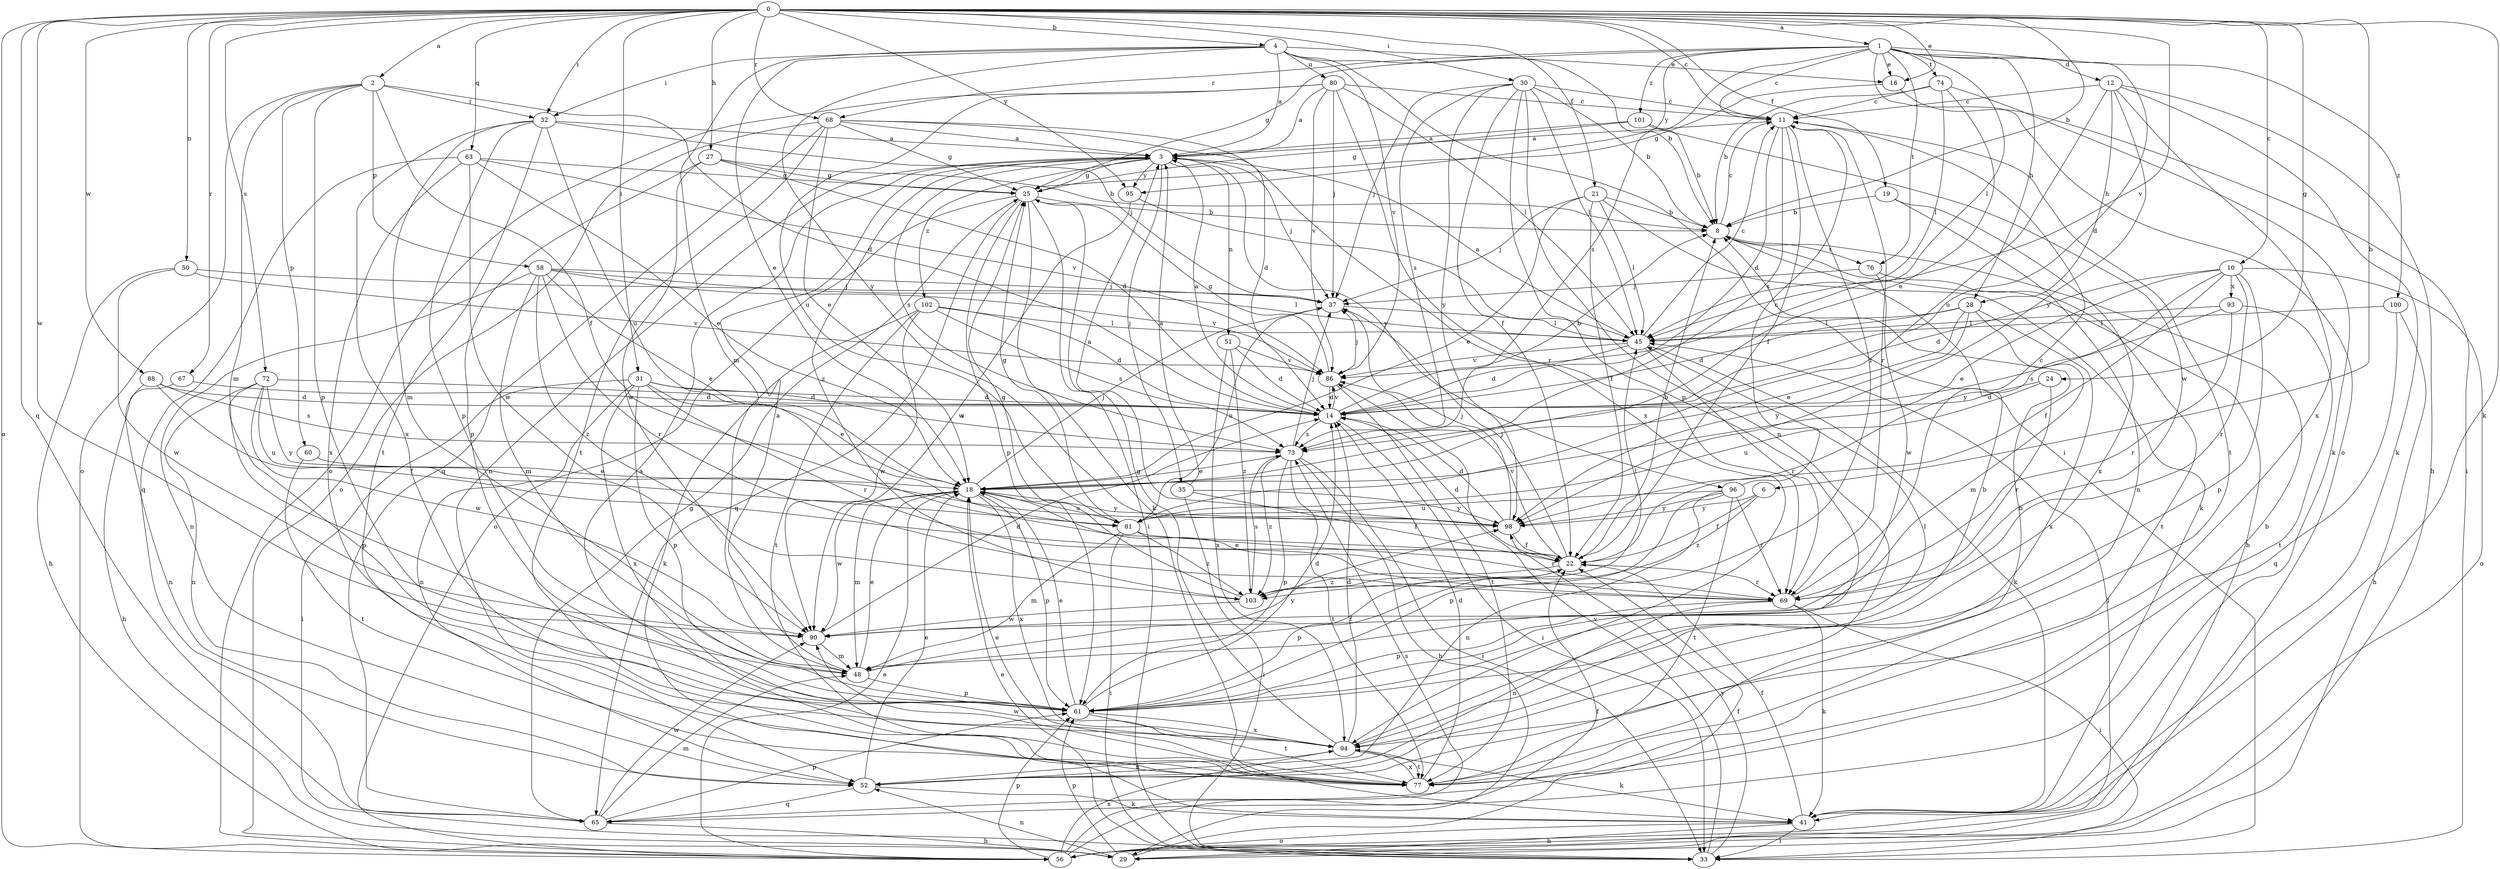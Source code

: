 strict digraph  {
0;
1;
2;
3;
4;
6;
8;
10;
11;
12;
14;
16;
18;
19;
21;
22;
24;
25;
27;
28;
29;
30;
31;
32;
33;
35;
37;
41;
45;
48;
50;
51;
52;
56;
58;
60;
61;
63;
65;
67;
68;
69;
72;
73;
74;
76;
77;
80;
81;
86;
88;
90;
93;
94;
95;
96;
98;
100;
101;
102;
103;
0 -> 1  [label=a];
0 -> 2  [label=a];
0 -> 4  [label=b];
0 -> 6  [label=b];
0 -> 8  [label=b];
0 -> 10  [label=c];
0 -> 11  [label=c];
0 -> 16  [label=e];
0 -> 19  [label=f];
0 -> 21  [label=f];
0 -> 24  [label=g];
0 -> 27  [label=h];
0 -> 30  [label=i];
0 -> 31  [label=i];
0 -> 32  [label=i];
0 -> 41  [label=k];
0 -> 50  [label=n];
0 -> 56  [label=o];
0 -> 63  [label=q];
0 -> 65  [label=q];
0 -> 67  [label=r];
0 -> 68  [label=r];
0 -> 72  [label=s];
0 -> 86  [label=v];
0 -> 88  [label=w];
0 -> 90  [label=w];
0 -> 95  [label=y];
1 -> 11  [label=c];
1 -> 12  [label=d];
1 -> 14  [label=d];
1 -> 16  [label=e];
1 -> 25  [label=g];
1 -> 28  [label=h];
1 -> 45  [label=l];
1 -> 56  [label=o];
1 -> 68  [label=r];
1 -> 73  [label=s];
1 -> 74  [label=t];
1 -> 76  [label=t];
1 -> 95  [label=y];
1 -> 100  [label=z];
1 -> 101  [label=z];
2 -> 14  [label=d];
2 -> 22  [label=f];
2 -> 32  [label=i];
2 -> 48  [label=m];
2 -> 56  [label=o];
2 -> 58  [label=p];
2 -> 60  [label=p];
2 -> 61  [label=p];
3 -> 25  [label=g];
3 -> 35  [label=j];
3 -> 37  [label=j];
3 -> 51  [label=n];
3 -> 52  [label=n];
3 -> 73  [label=s];
3 -> 95  [label=y];
3 -> 96  [label=y];
3 -> 102  [label=z];
3 -> 103  [label=z];
4 -> 3  [label=a];
4 -> 8  [label=b];
4 -> 16  [label=e];
4 -> 18  [label=e];
4 -> 32  [label=i];
4 -> 33  [label=i];
4 -> 48  [label=m];
4 -> 80  [label=u];
4 -> 86  [label=v];
4 -> 98  [label=y];
6 -> 22  [label=f];
6 -> 98  [label=y];
6 -> 103  [label=z];
8 -> 11  [label=c];
8 -> 76  [label=t];
10 -> 14  [label=d];
10 -> 18  [label=e];
10 -> 22  [label=f];
10 -> 56  [label=o];
10 -> 61  [label=p];
10 -> 69  [label=r];
10 -> 93  [label=x];
10 -> 98  [label=y];
11 -> 3  [label=a];
11 -> 14  [label=d];
11 -> 22  [label=f];
11 -> 69  [label=r];
11 -> 73  [label=s];
11 -> 77  [label=t];
11 -> 103  [label=z];
12 -> 11  [label=c];
12 -> 28  [label=h];
12 -> 29  [label=h];
12 -> 41  [label=k];
12 -> 81  [label=u];
12 -> 94  [label=x];
12 -> 98  [label=y];
14 -> 3  [label=a];
14 -> 8  [label=b];
14 -> 33  [label=i];
14 -> 73  [label=s];
14 -> 86  [label=v];
16 -> 25  [label=g];
16 -> 33  [label=i];
18 -> 37  [label=j];
18 -> 48  [label=m];
18 -> 61  [label=p];
18 -> 81  [label=u];
18 -> 90  [label=w];
18 -> 94  [label=x];
18 -> 98  [label=y];
19 -> 8  [label=b];
19 -> 52  [label=n];
19 -> 94  [label=x];
21 -> 8  [label=b];
21 -> 18  [label=e];
21 -> 22  [label=f];
21 -> 37  [label=j];
21 -> 41  [label=k];
21 -> 45  [label=l];
22 -> 8  [label=b];
22 -> 14  [label=d];
22 -> 37  [label=j];
22 -> 61  [label=p];
22 -> 69  [label=r];
22 -> 86  [label=v];
22 -> 103  [label=z];
24 -> 14  [label=d];
24 -> 69  [label=r];
24 -> 81  [label=u];
25 -> 8  [label=b];
25 -> 33  [label=i];
25 -> 41  [label=k];
25 -> 56  [label=o];
25 -> 61  [label=p];
25 -> 65  [label=q];
27 -> 8  [label=b];
27 -> 14  [label=d];
27 -> 25  [label=g];
27 -> 61  [label=p];
27 -> 90  [label=w];
28 -> 14  [label=d];
28 -> 18  [label=e];
28 -> 45  [label=l];
28 -> 48  [label=m];
28 -> 94  [label=x];
28 -> 98  [label=y];
29 -> 22  [label=f];
29 -> 52  [label=n];
29 -> 61  [label=p];
30 -> 8  [label=b];
30 -> 11  [label=c];
30 -> 22  [label=f];
30 -> 37  [label=j];
30 -> 45  [label=l];
30 -> 52  [label=n];
30 -> 61  [label=p];
30 -> 73  [label=s];
30 -> 98  [label=y];
31 -> 14  [label=d];
31 -> 18  [label=e];
31 -> 33  [label=i];
31 -> 52  [label=n];
31 -> 61  [label=p];
31 -> 69  [label=r];
31 -> 73  [label=s];
31 -> 94  [label=x];
32 -> 3  [label=a];
32 -> 37  [label=j];
32 -> 48  [label=m];
32 -> 61  [label=p];
32 -> 77  [label=t];
32 -> 81  [label=u];
32 -> 94  [label=x];
33 -> 18  [label=e];
33 -> 86  [label=v];
33 -> 98  [label=y];
35 -> 3  [label=a];
35 -> 22  [label=f];
35 -> 33  [label=i];
35 -> 98  [label=y];
37 -> 45  [label=l];
37 -> 81  [label=u];
41 -> 22  [label=f];
41 -> 29  [label=h];
41 -> 33  [label=i];
41 -> 56  [label=o];
45 -> 3  [label=a];
45 -> 11  [label=c];
45 -> 14  [label=d];
45 -> 41  [label=k];
45 -> 69  [label=r];
45 -> 86  [label=v];
48 -> 3  [label=a];
48 -> 18  [label=e];
48 -> 22  [label=f];
48 -> 61  [label=p];
48 -> 98  [label=y];
50 -> 29  [label=h];
50 -> 37  [label=j];
50 -> 86  [label=v];
50 -> 90  [label=w];
51 -> 14  [label=d];
51 -> 86  [label=v];
51 -> 94  [label=x];
51 -> 103  [label=z];
52 -> 18  [label=e];
52 -> 41  [label=k];
52 -> 65  [label=q];
56 -> 8  [label=b];
56 -> 18  [label=e];
56 -> 22  [label=f];
56 -> 45  [label=l];
56 -> 61  [label=p];
56 -> 73  [label=s];
56 -> 94  [label=x];
58 -> 18  [label=e];
58 -> 37  [label=j];
58 -> 45  [label=l];
58 -> 48  [label=m];
58 -> 52  [label=n];
58 -> 69  [label=r];
58 -> 86  [label=v];
58 -> 103  [label=z];
60 -> 18  [label=e];
60 -> 77  [label=t];
61 -> 14  [label=d];
61 -> 18  [label=e];
61 -> 45  [label=l];
61 -> 77  [label=t];
61 -> 94  [label=x];
63 -> 18  [label=e];
63 -> 25  [label=g];
63 -> 65  [label=q];
63 -> 86  [label=v];
63 -> 90  [label=w];
63 -> 94  [label=x];
65 -> 8  [label=b];
65 -> 25  [label=g];
65 -> 29  [label=h];
65 -> 48  [label=m];
65 -> 61  [label=p];
65 -> 90  [label=w];
67 -> 14  [label=d];
67 -> 29  [label=h];
68 -> 3  [label=a];
68 -> 14  [label=d];
68 -> 18  [label=e];
68 -> 25  [label=g];
68 -> 56  [label=o];
68 -> 65  [label=q];
68 -> 69  [label=r];
68 -> 77  [label=t];
69 -> 11  [label=c];
69 -> 18  [label=e];
69 -> 33  [label=i];
69 -> 41  [label=k];
69 -> 52  [label=n];
69 -> 61  [label=p];
72 -> 14  [label=d];
72 -> 52  [label=n];
72 -> 61  [label=p];
72 -> 81  [label=u];
72 -> 90  [label=w];
72 -> 98  [label=y];
73 -> 18  [label=e];
73 -> 29  [label=h];
73 -> 33  [label=i];
73 -> 37  [label=j];
73 -> 61  [label=p];
73 -> 77  [label=t];
73 -> 103  [label=z];
74 -> 8  [label=b];
74 -> 11  [label=c];
74 -> 18  [label=e];
74 -> 41  [label=k];
74 -> 45  [label=l];
76 -> 37  [label=j];
76 -> 77  [label=t];
76 -> 90  [label=w];
77 -> 3  [label=a];
77 -> 8  [label=b];
77 -> 14  [label=d];
77 -> 18  [label=e];
77 -> 90  [label=w];
77 -> 94  [label=x];
80 -> 3  [label=a];
80 -> 11  [label=c];
80 -> 37  [label=j];
80 -> 45  [label=l];
80 -> 56  [label=o];
80 -> 81  [label=u];
80 -> 86  [label=v];
80 -> 94  [label=x];
81 -> 25  [label=g];
81 -> 33  [label=i];
81 -> 48  [label=m];
81 -> 69  [label=r];
81 -> 103  [label=z];
86 -> 14  [label=d];
86 -> 25  [label=g];
86 -> 37  [label=j];
86 -> 77  [label=t];
88 -> 14  [label=d];
88 -> 22  [label=f];
88 -> 52  [label=n];
88 -> 73  [label=s];
90 -> 14  [label=d];
90 -> 48  [label=m];
93 -> 45  [label=l];
93 -> 69  [label=r];
93 -> 73  [label=s];
93 -> 77  [label=t];
94 -> 8  [label=b];
94 -> 14  [label=d];
94 -> 25  [label=g];
94 -> 41  [label=k];
94 -> 52  [label=n];
94 -> 77  [label=t];
95 -> 45  [label=l];
95 -> 90  [label=w];
96 -> 11  [label=c];
96 -> 52  [label=n];
96 -> 61  [label=p];
96 -> 69  [label=r];
96 -> 77  [label=t];
96 -> 81  [label=u];
96 -> 98  [label=y];
98 -> 3  [label=a];
98 -> 14  [label=d];
98 -> 22  [label=f];
98 -> 37  [label=j];
100 -> 29  [label=h];
100 -> 45  [label=l];
100 -> 65  [label=q];
101 -> 3  [label=a];
101 -> 8  [label=b];
101 -> 25  [label=g];
101 -> 90  [label=w];
102 -> 14  [label=d];
102 -> 41  [label=k];
102 -> 45  [label=l];
102 -> 73  [label=s];
102 -> 77  [label=t];
102 -> 90  [label=w];
103 -> 25  [label=g];
103 -> 45  [label=l];
103 -> 73  [label=s];
103 -> 90  [label=w];
}
